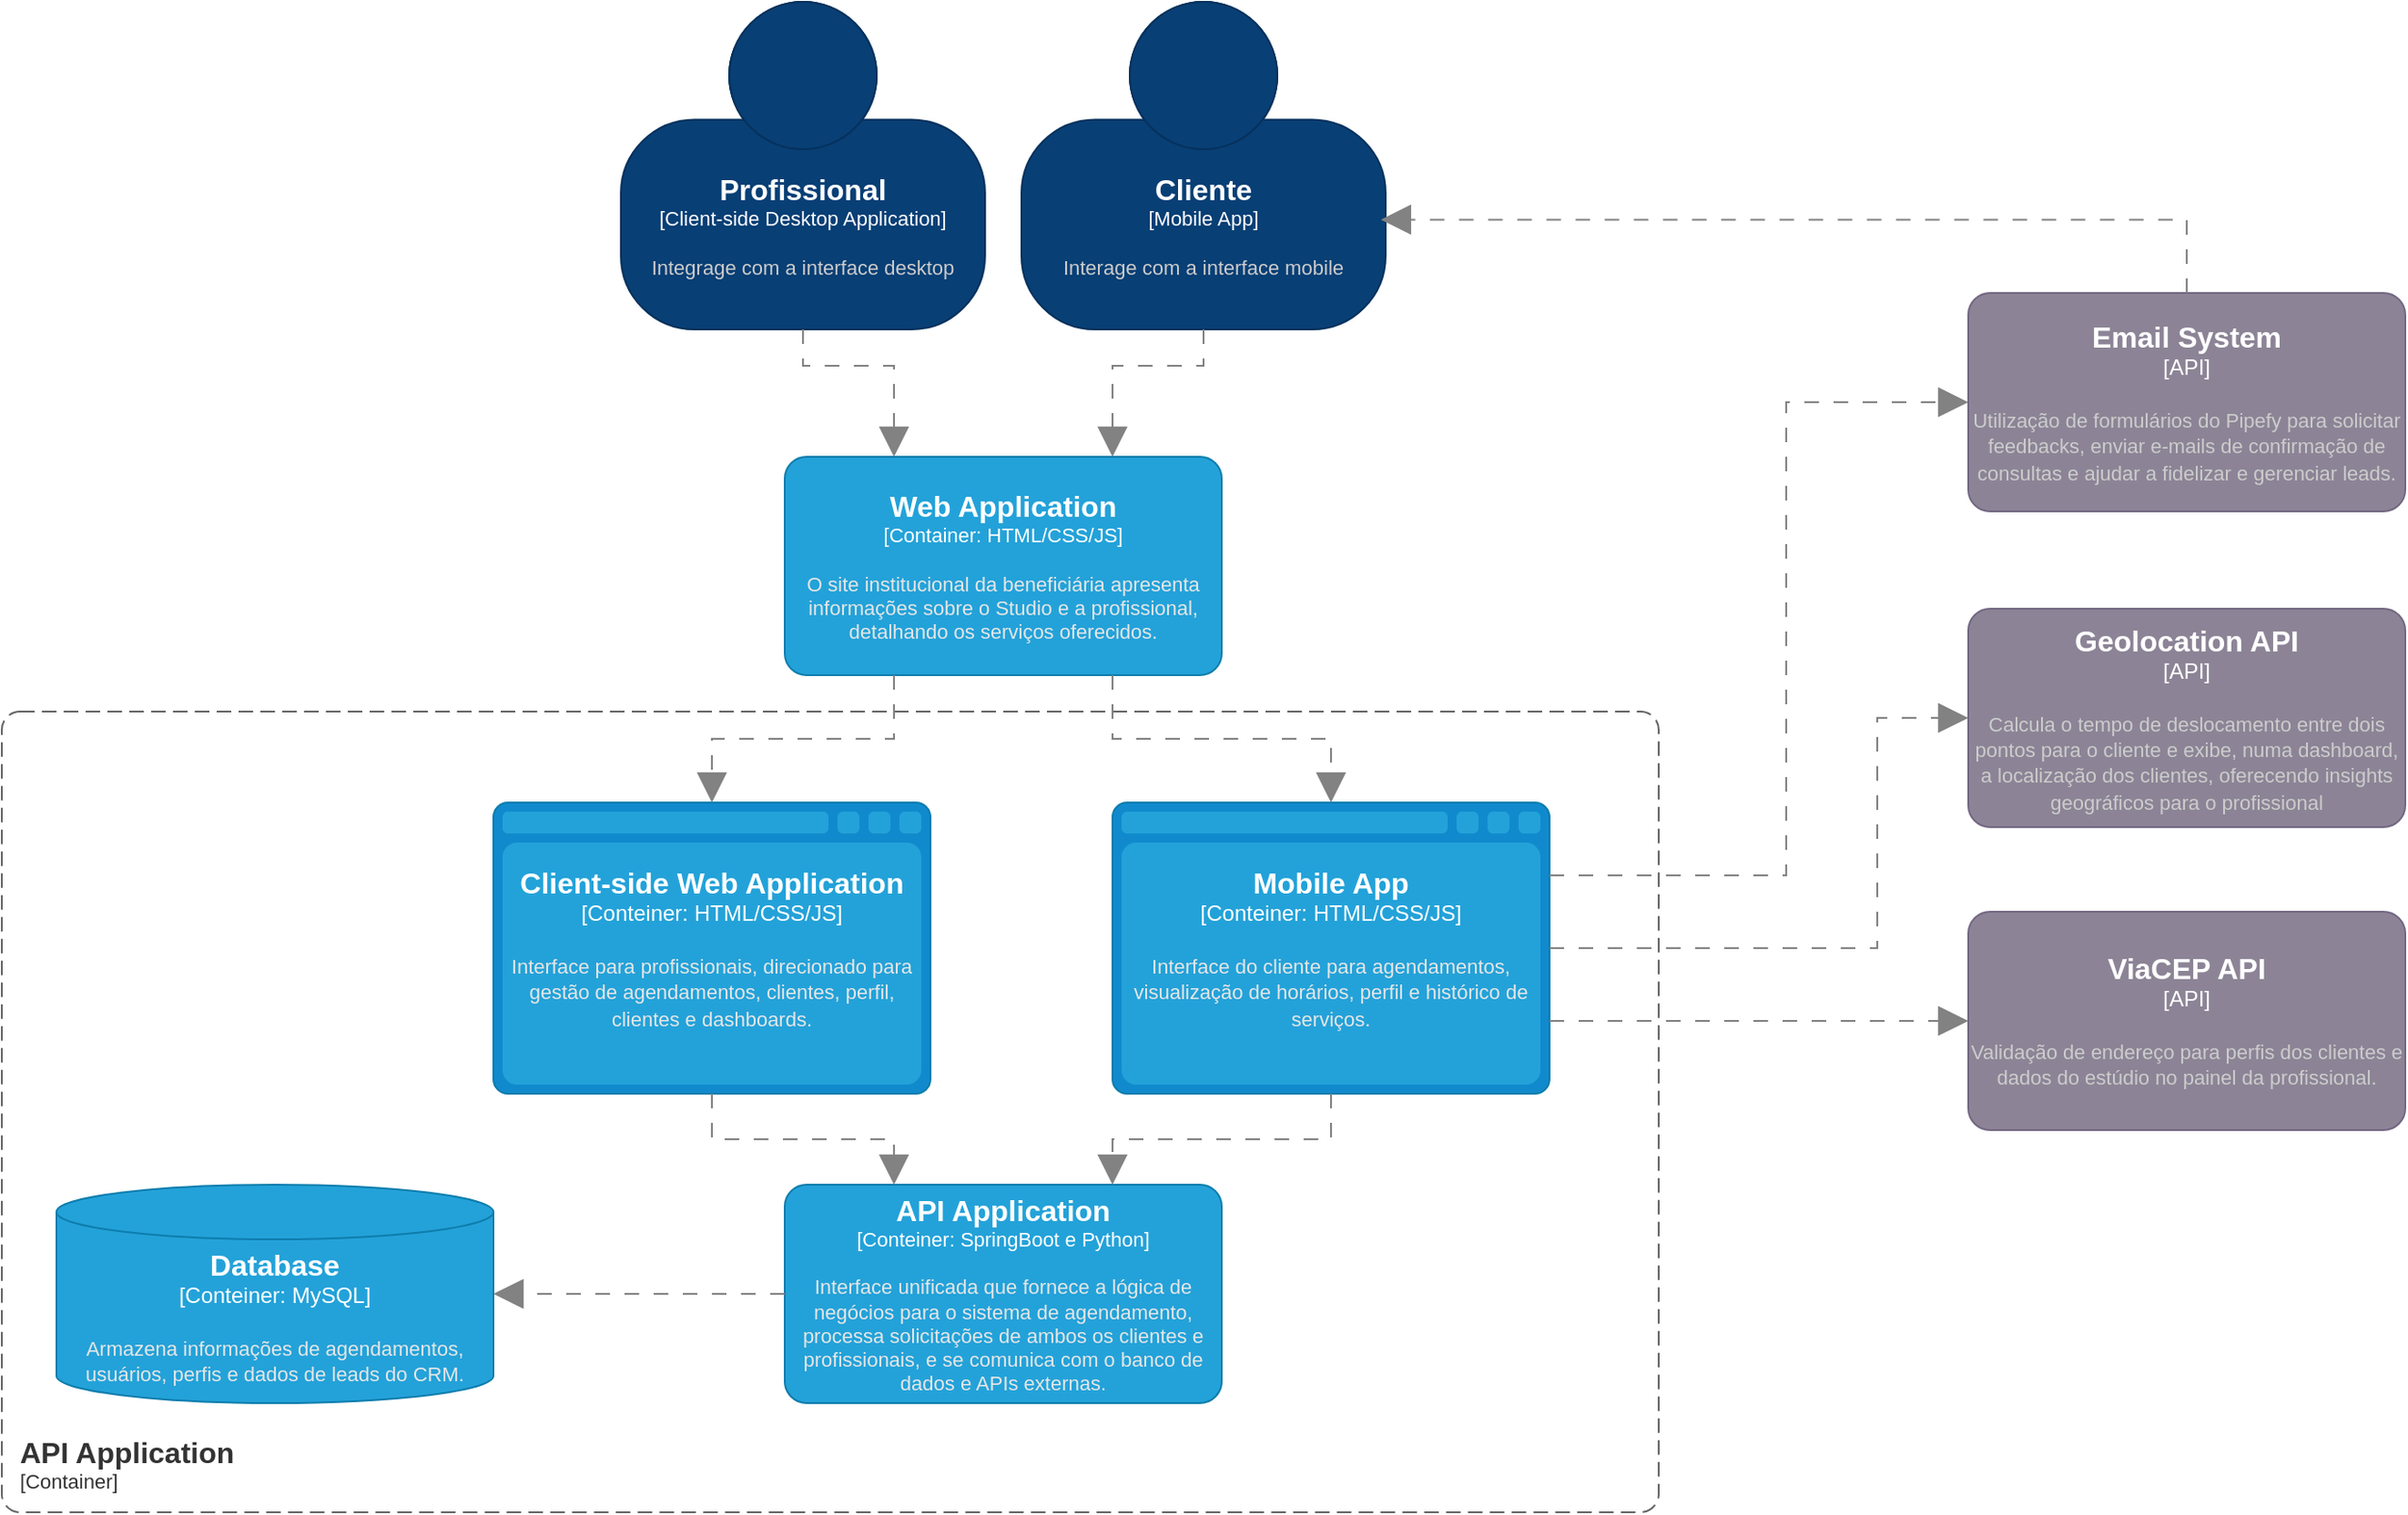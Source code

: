<mxfile version="24.7.17">
  <diagram name="Page-1" id="ruVPuNruPrkZmfY_v7dI">
    <mxGraphModel dx="1358" dy="1376" grid="1" gridSize="10" guides="1" tooltips="1" connect="1" arrows="1" fold="1" page="1" pageScale="1" pageWidth="1169" pageHeight="827" math="0" shadow="0">
      <root>
        <mxCell id="0" />
        <mxCell id="1" parent="0" />
        <object placeholders="1" c4Name="Cliente" c4Type="Mobile App" c4Description="Interage com a interface mobile" label="&lt;font style=&quot;font-size: 16px&quot;&gt;&lt;b&gt;%c4Name%&lt;/b&gt;&lt;/font&gt;&lt;div&gt;[%c4Type%]&lt;/div&gt;&lt;br&gt;&lt;div&gt;&lt;font style=&quot;font-size: 11px&quot;&gt;&lt;font color=&quot;#cccccc&quot;&gt;%c4Description%&lt;/font&gt;&lt;/div&gt;" id="XJv594BOsLoFYUyWrOWW-14">
          <mxCell style="html=1;fontSize=11;dashed=0;whiteSpace=wrap;fillColor=#083F75;strokeColor=#06315C;fontColor=#ffffff;shape=mxgraph.c4.person2;align=center;metaEdit=1;points=[[0.5,0,0],[1,0.5,0],[1,0.75,0],[0.75,1,0],[0.5,1,0],[0.25,1,0],[0,0.75,0],[0,0.5,0]];resizable=0;" parent="1" vertex="1">
            <mxGeometry x="730" y="-10" width="200" height="180" as="geometry" />
          </mxCell>
        </object>
        <object placeholders="1" c4Name="Profissional" c4Type="Client-side Desktop Application" c4Description="Integrage com a interface desktop" label="&lt;font style=&quot;font-size: 16px&quot;&gt;&lt;b&gt;%c4Name%&lt;/b&gt;&lt;/font&gt;&lt;div&gt;[%c4Type%]&lt;/div&gt;&lt;br&gt;&lt;div&gt;&lt;font style=&quot;font-size: 11px&quot;&gt;&lt;font color=&quot;#cccccc&quot;&gt;%c4Description%&lt;/font&gt;&lt;/div&gt;" id="XJv594BOsLoFYUyWrOWW-15">
          <mxCell style="html=1;fontSize=11;dashed=0;whiteSpace=wrap;fillColor=#083F75;strokeColor=#06315C;fontColor=#ffffff;shape=mxgraph.c4.person2;align=center;metaEdit=1;points=[[0.5,0,0],[1,0.5,0],[1,0.75,0],[0.75,1,0],[0.5,1,0],[0.25,1,0],[0,0.75,0],[0,0.5,0]];resizable=0;" parent="1" vertex="1">
            <mxGeometry x="510" y="-10" width="200" height="180" as="geometry" />
          </mxCell>
        </object>
        <object placeholders="1" c4Name="Database" c4Type="Conteiner" c4Technology="MySQL" c4Description="Armazena informações de agendamentos, usuários, perfis e dados de leads do CRM." label="&lt;font style=&quot;font-size: 16px&quot;&gt;&lt;b&gt;%c4Name%&lt;/b&gt;&lt;/font&gt;&lt;div&gt;[%c4Type%:&amp;nbsp;%c4Technology%]&lt;/div&gt;&lt;br&gt;&lt;div&gt;&lt;font style=&quot;font-size: 11px&quot;&gt;&lt;font color=&quot;#E6E6E6&quot;&gt;%c4Description%&lt;/font&gt;&lt;/div&gt;" id="XJv594BOsLoFYUyWrOWW-16">
          <mxCell style="shape=cylinder3;size=15;whiteSpace=wrap;html=1;boundedLbl=1;rounded=0;labelBackgroundColor=none;fillColor=#23A2D9;fontSize=12;fontColor=#ffffff;align=center;strokeColor=#0E7DAD;metaEdit=1;points=[[0.5,0,0],[1,0.25,0],[1,0.5,0],[1,0.75,0],[0.5,1,0],[0,0.75,0],[0,0.5,0],[0,0.25,0]];resizable=0;" parent="1" vertex="1">
            <mxGeometry x="200" y="640" width="240" height="120" as="geometry" />
          </mxCell>
        </object>
        <object placeholders="1" c4Name="Web Application" c4Type="Container" c4Technology="HTML/CSS/JS" c4Description="O site institucional da beneficiária apresenta informações sobre o Studio e a profissional, detalhando os serviços oferecidos." label="&lt;font style=&quot;font-size: 16px&quot;&gt;&lt;b&gt;%c4Name%&lt;/b&gt;&lt;/font&gt;&lt;div&gt;[%c4Type%: %c4Technology%]&lt;/div&gt;&lt;br&gt;&lt;div&gt;&lt;font style=&quot;font-size: 11px&quot;&gt;&lt;font color=&quot;#E6E6E6&quot;&gt;%c4Description%&lt;/font&gt;&lt;/div&gt;" id="XJv594BOsLoFYUyWrOWW-17">
          <mxCell style="rounded=1;whiteSpace=wrap;html=1;fontSize=11;labelBackgroundColor=none;fillColor=#23A2D9;fontColor=#ffffff;align=center;arcSize=10;strokeColor=#0E7DAD;metaEdit=1;resizable=0;points=[[0.25,0,0],[0.5,0,0],[0.75,0,0],[1,0.25,0],[1,0.5,0],[1,0.75,0],[0.75,1,0],[0.5,1,0],[0.25,1,0],[0,0.75,0],[0,0.5,0],[0,0.25,0]];" parent="1" vertex="1">
            <mxGeometry x="600" y="240" width="240" height="120" as="geometry" />
          </mxCell>
        </object>
        <object placeholders="1" c4Name="Client-side Web Application" c4Type="Conteiner" c4Technology="HTML/CSS/JS" c4Description="Interface para profissionais, direcionado para gestão de agendamentos, clientes, perfil, clientes e dashboards." label="&lt;font style=&quot;font-size: 16px&quot;&gt;&lt;b&gt;%c4Name%&lt;/b&gt;&lt;/font&gt;&lt;div&gt;[%c4Type%:&amp;nbsp;%c4Technology%]&lt;/div&gt;&lt;br&gt;&lt;div&gt;&lt;font style=&quot;font-size: 11px&quot;&gt;&lt;font color=&quot;#E6E6E6&quot;&gt;%c4Description%&lt;/font&gt;&lt;/div&gt;" id="XJv594BOsLoFYUyWrOWW-20">
          <mxCell style="shape=mxgraph.c4.webBrowserContainer2;whiteSpace=wrap;html=1;boundedLbl=1;rounded=0;labelBackgroundColor=none;strokeColor=#118ACD;fillColor=#23A2D9;strokeColor=#118ACD;strokeColor2=#0E7DAD;fontSize=12;fontColor=#ffffff;align=center;metaEdit=1;points=[[0.5,0,0],[1,0.25,0],[1,0.5,0],[1,0.75,0],[0.5,1,0],[0,0.75,0],[0,0.5,0],[0,0.25,0]];resizable=0;" parent="1" vertex="1">
            <mxGeometry x="440" y="430" width="240" height="160" as="geometry" />
          </mxCell>
        </object>
        <object placeholders="1" c4Name="Mobile App" c4Type="Conteiner" c4Technology="HTML/CSS/JS" c4Description="Interface do cliente para agendamentos, visualização de horários, perfil e histórico de serviços." label="&lt;font style=&quot;font-size: 16px&quot;&gt;&lt;b&gt;%c4Name%&lt;/b&gt;&lt;/font&gt;&lt;div&gt;[%c4Type%:&amp;nbsp;%c4Technology%]&lt;/div&gt;&lt;br&gt;&lt;div&gt;&lt;font style=&quot;font-size: 11px&quot;&gt;&lt;font color=&quot;#E6E6E6&quot;&gt;%c4Description%&lt;/font&gt;&lt;/div&gt;" id="XJv594BOsLoFYUyWrOWW-21">
          <mxCell style="shape=mxgraph.c4.webBrowserContainer2;whiteSpace=wrap;html=1;boundedLbl=1;rounded=0;labelBackgroundColor=none;strokeColor=#118ACD;fillColor=#23A2D9;strokeColor=#118ACD;strokeColor2=#0E7DAD;fontSize=12;fontColor=#ffffff;align=center;metaEdit=1;points=[[0.5,0,0],[1,0.25,0],[1,0.5,0],[1,0.75,0],[0.5,1,0],[0,0.75,0],[0,0.5,0],[0,0.25,0]];resizable=0;" parent="1" vertex="1">
            <mxGeometry x="780" y="430" width="240" height="160" as="geometry" />
          </mxCell>
        </object>
        <object placeholders="1" c4Name="ViaCEP API" c4Type="API" c4Description="Validação de endereço para perfis dos clientes e dados do estúdio no painel da profissional." label="&lt;font style=&quot;font-size: 16px&quot;&gt;&lt;b&gt;%c4Name%&lt;/b&gt;&lt;/font&gt;&lt;div&gt;[%c4Type%]&lt;/div&gt;&lt;br&gt;&lt;div&gt;&lt;font style=&quot;font-size: 11px&quot;&gt;&lt;font color=&quot;#cccccc&quot;&gt;%c4Description%&lt;/font&gt;&lt;/div&gt;" id="XJv594BOsLoFYUyWrOWW-24">
          <mxCell style="rounded=1;whiteSpace=wrap;html=1;labelBackgroundColor=none;fillColor=#8C8496;fontColor=#ffffff;align=center;arcSize=10;strokeColor=#736782;metaEdit=1;resizable=0;points=[[0.25,0,0],[0.5,0,0],[0.75,0,0],[1,0.25,0],[1,0.5,0],[1,0.75,0],[0.75,1,0],[0.5,1,0],[0.25,1,0],[0,0.75,0],[0,0.5,0],[0,0.25,0]];" parent="1" vertex="1">
            <mxGeometry x="1250" y="490" width="240" height="120" as="geometry" />
          </mxCell>
        </object>
        <object placeholders="1" c4Name="Email System" c4Type="API" c4Description="Utilização de formulários do Pipefy para solicitar feedbacks, enviar e-mails de confirmação de consultas e ajudar a fidelizar e gerenciar leads." label="&lt;font style=&quot;font-size: 16px&quot;&gt;&lt;b&gt;%c4Name%&lt;/b&gt;&lt;/font&gt;&lt;div&gt;[%c4Type%]&lt;/div&gt;&lt;br&gt;&lt;div&gt;&lt;font style=&quot;font-size: 11px&quot;&gt;&lt;font color=&quot;#cccccc&quot;&gt;%c4Description%&lt;/font&gt;&lt;/div&gt;" id="XJv594BOsLoFYUyWrOWW-25">
          <mxCell style="rounded=1;whiteSpace=wrap;html=1;labelBackgroundColor=none;fillColor=#8C8496;fontColor=#ffffff;align=center;arcSize=10;strokeColor=#736782;metaEdit=1;resizable=0;points=[[0.25,0,0],[0.5,0,0],[0.75,0,0],[1,0.25,0],[1,0.5,0],[1,0.75,0],[0.75,1,0],[0.5,1,0],[0.25,1,0],[0,0.75,0],[0,0.5,0],[0,0.25,0]];" parent="1" vertex="1">
            <mxGeometry x="1250" y="150" width="240" height="120" as="geometry" />
          </mxCell>
        </object>
        <object placeholders="1" c4Name="API Application" c4Type="Conteiner" c4Technology="SpringBoot e Python" c4Description="Interface unificada que fornece a lógica de negócios para o sistema de agendamento, processa solicitações de ambos os clientes e profissionais, e se comunica com o banco de dados e APIs externas." label="&lt;font style=&quot;font-size: 16px&quot;&gt;&lt;b&gt;%c4Name%&lt;/b&gt;&lt;/font&gt;&lt;div&gt;[%c4Type%: %c4Technology%]&lt;/div&gt;&lt;br&gt;&lt;div&gt;&lt;font style=&quot;font-size: 11px&quot;&gt;&lt;font color=&quot;#E6E6E6&quot;&gt;%c4Description%&lt;/font&gt;&lt;/div&gt;" id="XJv594BOsLoFYUyWrOWW-26">
          <mxCell style="rounded=1;whiteSpace=wrap;html=1;fontSize=11;labelBackgroundColor=none;fillColor=#23A2D9;fontColor=#ffffff;align=center;arcSize=10;strokeColor=#0E7DAD;metaEdit=1;resizable=0;points=[[0.25,0,0],[0.5,0,0],[0.75,0,0],[1,0.25,0],[1,0.5,0],[1,0.75,0],[0.75,1,0],[0.5,1,0],[0.25,1,0],[0,0.75,0],[0,0.5,0],[0,0.25,0]];" parent="1" vertex="1">
            <mxGeometry x="600" y="640" width="240" height="120" as="geometry" />
          </mxCell>
        </object>
        <object placeholders="1" c4Type="Relationship" id="XJv594BOsLoFYUyWrOWW-43">
          <mxCell style="endArrow=block;html=1;fontSize=10;fontColor=#404040;strokeWidth=1;endFill=1;strokeColor=#828282;elbow=vertical;metaEdit=1;endSize=14;startSize=14;jumpStyle=arc;jumpSize=16;rounded=0;edgeStyle=orthogonalEdgeStyle;exitX=1;exitY=0.75;exitDx=0;exitDy=0;exitPerimeter=0;entryX=0;entryY=0.5;entryDx=0;entryDy=0;entryPerimeter=0;dashed=1;dashPattern=8 8;" parent="1" source="XJv594BOsLoFYUyWrOWW-21" target="XJv594BOsLoFYUyWrOWW-24" edge="1">
            <mxGeometry width="240" relative="1" as="geometry">
              <mxPoint x="1020" y="580" as="sourcePoint" />
              <mxPoint x="1590" y="500" as="targetPoint" />
              <Array as="points" />
            </mxGeometry>
          </mxCell>
        </object>
        <object placeholders="1" c4Type="Relationship" id="XJv594BOsLoFYUyWrOWW-44">
          <mxCell style="endArrow=block;html=1;fontSize=10;fontColor=#404040;strokeWidth=1;endFill=1;strokeColor=#828282;elbow=vertical;metaEdit=1;endSize=14;startSize=14;jumpStyle=arc;jumpSize=16;rounded=0;edgeStyle=orthogonalEdgeStyle;entryX=0;entryY=0.5;entryDx=0;entryDy=0;entryPerimeter=0;dashed=1;dashPattern=8 8;exitX=1;exitY=0.25;exitDx=0;exitDy=0;exitPerimeter=0;" parent="1" source="XJv594BOsLoFYUyWrOWW-21" target="XJv594BOsLoFYUyWrOWW-25" edge="1">
            <mxGeometry width="240" relative="1" as="geometry">
              <mxPoint x="1080" y="470" as="sourcePoint" />
              <mxPoint x="1460" y="670" as="targetPoint" />
              <Array as="points">
                <mxPoint x="1150" y="470" />
                <mxPoint x="1150" y="210" />
              </Array>
            </mxGeometry>
          </mxCell>
        </object>
        <object placeholders="1" c4Name="API Application" c4Type="ContainerScopeBoundary" c4Application="Container" label="&lt;font style=&quot;font-size: 16px&quot;&gt;&lt;b&gt;&lt;div style=&quot;text-align: left&quot;&gt;%c4Name%&lt;/div&gt;&lt;/b&gt;&lt;/font&gt;&lt;div style=&quot;text-align: left&quot;&gt;[%c4Application%]&lt;/div&gt;" id="XJv594BOsLoFYUyWrOWW-46">
          <mxCell style="rounded=1;fontSize=11;whiteSpace=wrap;html=1;dashed=1;arcSize=20;fillColor=none;strokeColor=#666666;fontColor=#333333;labelBackgroundColor=none;align=left;verticalAlign=bottom;labelBorderColor=none;spacingTop=0;spacing=10;dashPattern=8 4;metaEdit=1;rotatable=0;perimeter=rectanglePerimeter;noLabel=0;labelPadding=0;allowArrows=0;connectable=0;expand=0;recursiveResize=0;editable=1;pointerEvents=0;absoluteArcSize=1;points=[[0.25,0,0],[0.5,0,0],[0.75,0,0],[1,0.25,0],[1,0.5,0],[1,0.75,0],[0.75,1,0],[0.5,1,0],[0.25,1,0],[0,0.75,0],[0,0.5,0],[0,0.25,0]];" parent="1" vertex="1">
            <mxGeometry x="170" y="380" width="910" height="440" as="geometry" />
          </mxCell>
        </object>
        <object placeholders="1" c4Type="Relationship" id="XJv594BOsLoFYUyWrOWW-49">
          <mxCell style="endArrow=block;html=1;fontSize=10;fontColor=#404040;strokeWidth=1;endFill=1;strokeColor=#828282;elbow=vertical;metaEdit=1;endSize=14;startSize=14;jumpStyle=arc;jumpSize=16;rounded=0;edgeStyle=orthogonalEdgeStyle;exitX=0.5;exitY=1;exitDx=0;exitDy=0;exitPerimeter=0;dashed=1;dashPattern=8 8;entryX=0.25;entryY=0;entryDx=0;entryDy=0;entryPerimeter=0;" parent="1" source="XJv594BOsLoFYUyWrOWW-20" target="XJv594BOsLoFYUyWrOWW-26" edge="1">
            <mxGeometry width="240" relative="1" as="geometry">
              <mxPoint x="670" y="750" as="sourcePoint" />
              <mxPoint x="670" y="620" as="targetPoint" />
            </mxGeometry>
          </mxCell>
        </object>
        <object placeholders="1" c4Type="Relationship" id="XJv594BOsLoFYUyWrOWW-51">
          <mxCell style="endArrow=block;html=1;fontSize=10;fontColor=#404040;strokeWidth=1;endFill=1;strokeColor=#828282;elbow=vertical;metaEdit=1;endSize=14;startSize=14;jumpStyle=arc;jumpSize=16;rounded=0;edgeStyle=orthogonalEdgeStyle;exitX=0.5;exitY=1;exitDx=0;exitDy=0;exitPerimeter=0;dashed=1;dashPattern=8 8;entryX=0.75;entryY=0;entryDx=0;entryDy=0;entryPerimeter=0;" parent="1" source="XJv594BOsLoFYUyWrOWW-21" target="XJv594BOsLoFYUyWrOWW-26" edge="1">
            <mxGeometry width="240" relative="1" as="geometry">
              <mxPoint x="570" y="570" as="sourcePoint" />
              <mxPoint x="670" y="630" as="targetPoint" />
            </mxGeometry>
          </mxCell>
        </object>
        <object placeholders="1" c4Type="Relationship" id="XJv594BOsLoFYUyWrOWW-52">
          <mxCell style="endArrow=block;html=1;fontSize=10;fontColor=#404040;strokeWidth=1;endFill=1;strokeColor=#828282;elbow=vertical;metaEdit=1;endSize=14;startSize=14;jumpStyle=arc;jumpSize=16;rounded=0;edgeStyle=orthogonalEdgeStyle;exitX=0.25;exitY=1;exitDx=0;exitDy=0;exitPerimeter=0;dashed=1;dashPattern=8 8;entryX=0.5;entryY=0;entryDx=0;entryDy=0;entryPerimeter=0;" parent="1" source="XJv594BOsLoFYUyWrOWW-17" target="XJv594BOsLoFYUyWrOWW-20" edge="1">
            <mxGeometry width="240" relative="1" as="geometry">
              <mxPoint x="570" y="570" as="sourcePoint" />
              <mxPoint x="670" y="630" as="targetPoint" />
            </mxGeometry>
          </mxCell>
        </object>
        <object placeholders="1" c4Type="Relationship" id="XJv594BOsLoFYUyWrOWW-53">
          <mxCell style="endArrow=block;html=1;fontSize=10;fontColor=#404040;strokeWidth=1;endFill=1;strokeColor=#828282;elbow=vertical;metaEdit=1;endSize=14;startSize=14;jumpStyle=arc;jumpSize=16;rounded=0;edgeStyle=orthogonalEdgeStyle;exitX=0.75;exitY=1;exitDx=0;exitDy=0;exitPerimeter=0;dashed=1;dashPattern=8 8;entryX=0.5;entryY=0;entryDx=0;entryDy=0;entryPerimeter=0;" parent="1" source="XJv594BOsLoFYUyWrOWW-17" target="XJv594BOsLoFYUyWrOWW-21" edge="1">
            <mxGeometry width="240" relative="1" as="geometry">
              <mxPoint x="670" y="350" as="sourcePoint" />
              <mxPoint x="570" y="410" as="targetPoint" />
            </mxGeometry>
          </mxCell>
        </object>
        <object placeholders="1" c4Type="Relationship" id="XJv594BOsLoFYUyWrOWW-54">
          <mxCell style="endArrow=block;html=1;fontSize=10;fontColor=#404040;strokeWidth=1;endFill=1;strokeColor=#828282;elbow=vertical;metaEdit=1;endSize=14;startSize=14;jumpStyle=arc;jumpSize=16;rounded=0;edgeStyle=orthogonalEdgeStyle;exitX=0.5;exitY=0;exitDx=0;exitDy=0;exitPerimeter=0;dashed=1;dashPattern=8 8;entryX=0.987;entryY=0.665;entryDx=0;entryDy=0;entryPerimeter=0;" parent="1" source="XJv594BOsLoFYUyWrOWW-25" target="XJv594BOsLoFYUyWrOWW-14" edge="1">
            <mxGeometry width="240" relative="1" as="geometry">
              <mxPoint x="1280" y="660" as="sourcePoint" />
              <mxPoint x="1130" y="160" as="targetPoint" />
              <Array as="points">
                <mxPoint x="1370" y="110" />
              </Array>
            </mxGeometry>
          </mxCell>
        </object>
        <object placeholders="1" c4Type="Relationship" id="XJv594BOsLoFYUyWrOWW-55">
          <mxCell style="endArrow=block;html=1;fontSize=10;fontColor=#404040;strokeWidth=1;endFill=1;strokeColor=#828282;elbow=vertical;metaEdit=1;endSize=14;startSize=14;jumpStyle=arc;jumpSize=16;rounded=0;edgeStyle=orthogonalEdgeStyle;exitX=0.5;exitY=1;exitDx=0;exitDy=0;exitPerimeter=0;dashed=1;dashPattern=8 8;entryX=0.75;entryY=0;entryDx=0;entryDy=0;entryPerimeter=0;" parent="1" source="XJv594BOsLoFYUyWrOWW-14" target="XJv594BOsLoFYUyWrOWW-17" edge="1">
            <mxGeometry width="240" relative="1" as="geometry">
              <mxPoint x="790" y="350" as="sourcePoint" />
              <mxPoint x="910" y="410" as="targetPoint" />
              <Array as="points">
                <mxPoint x="830" y="190" />
                <mxPoint x="780" y="190" />
              </Array>
            </mxGeometry>
          </mxCell>
        </object>
        <object placeholders="1" c4Type="Relationship" id="XJv594BOsLoFYUyWrOWW-56">
          <mxCell style="endArrow=block;html=1;fontSize=10;fontColor=#404040;strokeWidth=1;endFill=1;strokeColor=#828282;elbow=vertical;metaEdit=1;endSize=14;startSize=14;jumpStyle=arc;jumpSize=16;rounded=0;edgeStyle=orthogonalEdgeStyle;exitX=0.5;exitY=1;exitDx=0;exitDy=0;exitPerimeter=0;dashed=1;dashPattern=8 8;entryX=0.25;entryY=0;entryDx=0;entryDy=0;entryPerimeter=0;" parent="1" source="XJv594BOsLoFYUyWrOWW-15" target="XJv594BOsLoFYUyWrOWW-17" edge="1">
            <mxGeometry width="240" relative="1" as="geometry">
              <mxPoint x="880" y="190" as="sourcePoint" />
              <mxPoint x="790" y="240" as="targetPoint" />
              <Array as="points">
                <mxPoint x="610" y="190" />
                <mxPoint x="660" y="190" />
              </Array>
            </mxGeometry>
          </mxCell>
        </object>
        <object placeholders="1" c4Type="Relationship" id="XJv594BOsLoFYUyWrOWW-59">
          <mxCell style="endArrow=block;html=1;fontSize=10;fontColor=#404040;strokeWidth=1;endFill=1;strokeColor=#828282;elbow=vertical;metaEdit=1;endSize=14;startSize=14;jumpStyle=arc;jumpSize=16;rounded=0;edgeStyle=orthogonalEdgeStyle;exitX=0;exitY=0.5;exitDx=0;exitDy=0;exitPerimeter=0;dashed=1;dashPattern=8 8;entryX=1;entryY=0.5;entryDx=0;entryDy=0;entryPerimeter=0;" parent="1" source="XJv594BOsLoFYUyWrOWW-26" target="XJv594BOsLoFYUyWrOWW-16" edge="1">
            <mxGeometry width="240" relative="1" as="geometry">
              <mxPoint x="570" y="190" as="sourcePoint" />
              <mxPoint x="670" y="240" as="targetPoint" />
              <Array as="points" />
            </mxGeometry>
          </mxCell>
        </object>
        <object placeholders="1" c4Name="Geolocation API" c4Type="API" c4Description="Calcula o tempo de deslocamento entre dois pontos para o cliente e exibe, numa dashboard, a localização dos clientes, oferecendo insights geográficos para o profissional" label="&lt;font style=&quot;font-size: 16px&quot;&gt;&lt;b&gt;%c4Name%&lt;/b&gt;&lt;/font&gt;&lt;div&gt;[%c4Type%]&lt;/div&gt;&lt;br&gt;&lt;div&gt;&lt;font style=&quot;font-size: 11px&quot;&gt;&lt;font color=&quot;#cccccc&quot;&gt;%c4Description%&lt;/font&gt;&lt;/div&gt;" id="hJBHZjbVSJMvTEqJSyVZ-1">
          <mxCell style="rounded=1;whiteSpace=wrap;html=1;labelBackgroundColor=none;fillColor=#8C8496;fontColor=#ffffff;align=center;arcSize=10;strokeColor=#736782;metaEdit=1;resizable=0;points=[[0.25,0,0],[0.5,0,0],[0.75,0,0],[1,0.25,0],[1,0.5,0],[1,0.75,0],[0.75,1,0],[0.5,1,0],[0.25,1,0],[0,0.75,0],[0,0.5,0],[0,0.25,0]];" parent="1" vertex="1">
            <mxGeometry x="1250" y="323.5" width="240" height="120" as="geometry" />
          </mxCell>
        </object>
        <object placeholders="1" c4Type="Relationship" id="hJBHZjbVSJMvTEqJSyVZ-2">
          <mxCell style="endArrow=block;html=1;fontSize=10;fontColor=#404040;strokeWidth=1;endFill=1;strokeColor=#828282;elbow=vertical;metaEdit=1;endSize=14;startSize=14;jumpStyle=arc;jumpSize=16;rounded=0;edgeStyle=orthogonalEdgeStyle;entryX=0;entryY=0.5;entryDx=0;entryDy=0;entryPerimeter=0;dashed=1;dashPattern=8 8;exitX=1;exitY=0.5;exitDx=0;exitDy=0;exitPerimeter=0;" parent="1" source="XJv594BOsLoFYUyWrOWW-21" target="hJBHZjbVSJMvTEqJSyVZ-1" edge="1">
            <mxGeometry width="240" relative="1" as="geometry">
              <mxPoint x="1020" y="540" as="sourcePoint" />
              <mxPoint x="1260" y="454" as="targetPoint" />
              <Array as="points">
                <mxPoint x="1200" y="510" />
                <mxPoint x="1200" y="384" />
              </Array>
            </mxGeometry>
          </mxCell>
        </object>
      </root>
    </mxGraphModel>
  </diagram>
</mxfile>
